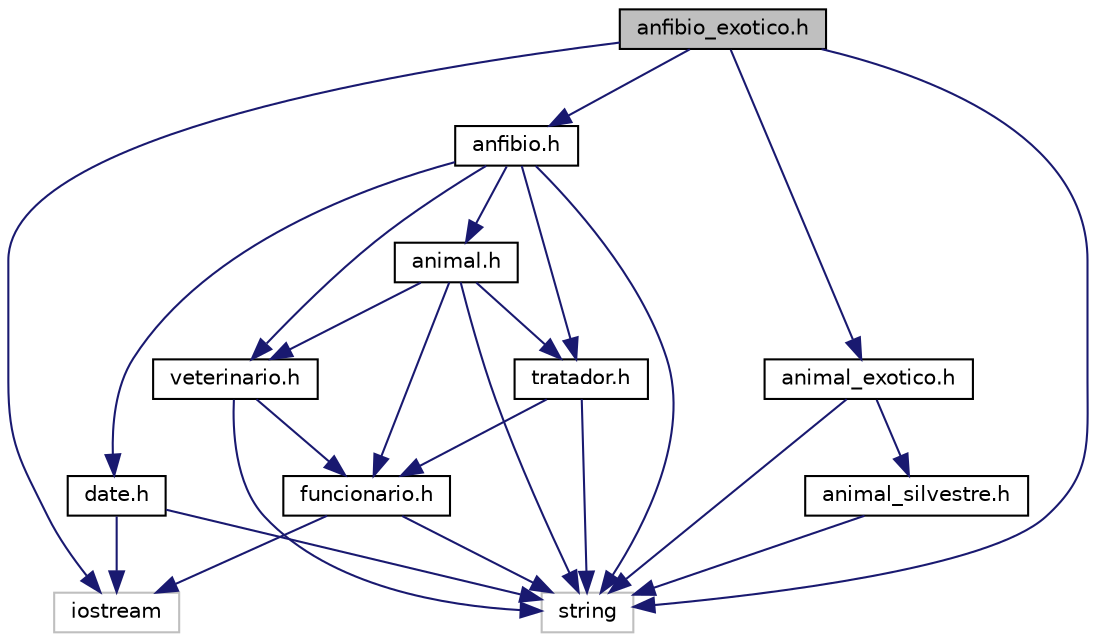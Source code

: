 digraph "anfibio_exotico.h"
{
  edge [fontname="Helvetica",fontsize="10",labelfontname="Helvetica",labelfontsize="10"];
  node [fontname="Helvetica",fontsize="10",shape=record];
  Node0 [label="anfibio_exotico.h",height=0.2,width=0.4,color="black", fillcolor="grey75", style="filled", fontcolor="black"];
  Node0 -> Node1 [color="midnightblue",fontsize="10",style="solid"];
  Node1 [label="iostream",height=0.2,width=0.4,color="grey75", fillcolor="white", style="filled"];
  Node0 -> Node2 [color="midnightblue",fontsize="10",style="solid"];
  Node2 [label="string",height=0.2,width=0.4,color="grey75", fillcolor="white", style="filled"];
  Node0 -> Node3 [color="midnightblue",fontsize="10",style="solid"];
  Node3 [label="anfibio.h",height=0.2,width=0.4,color="black", fillcolor="white", style="filled",URL="$anfibio_8h.html",tooltip="Estrutura de dados da classe de Anfíbio. "];
  Node3 -> Node2 [color="midnightblue",fontsize="10",style="solid"];
  Node3 -> Node4 [color="midnightblue",fontsize="10",style="solid"];
  Node4 [label="animal.h",height=0.2,width=0.4,color="black", fillcolor="white", style="filled",URL="$animal_8h.html",tooltip="Estrutura de dados da classe de Animal. "];
  Node4 -> Node2 [color="midnightblue",fontsize="10",style="solid"];
  Node4 -> Node5 [color="midnightblue",fontsize="10",style="solid"];
  Node5 [label="funcionario.h",height=0.2,width=0.4,color="black", fillcolor="white", style="filled",URL="$funcionario_8h.html",tooltip="Estrutura de dados da classe de Funcionário. "];
  Node5 -> Node2 [color="midnightblue",fontsize="10",style="solid"];
  Node5 -> Node1 [color="midnightblue",fontsize="10",style="solid"];
  Node4 -> Node6 [color="midnightblue",fontsize="10",style="solid"];
  Node6 [label="veterinario.h",height=0.2,width=0.4,color="black", fillcolor="white", style="filled",URL="$veterinario_8h.html",tooltip="Estrutura de dados da classe de Veterinário. "];
  Node6 -> Node2 [color="midnightblue",fontsize="10",style="solid"];
  Node6 -> Node5 [color="midnightblue",fontsize="10",style="solid"];
  Node4 -> Node7 [color="midnightblue",fontsize="10",style="solid"];
  Node7 [label="tratador.h",height=0.2,width=0.4,color="black", fillcolor="white", style="filled",URL="$tratador_8h.html",tooltip="Estrutura de dados da classe de Tratador. "];
  Node7 -> Node2 [color="midnightblue",fontsize="10",style="solid"];
  Node7 -> Node5 [color="midnightblue",fontsize="10",style="solid"];
  Node3 -> Node6 [color="midnightblue",fontsize="10",style="solid"];
  Node3 -> Node7 [color="midnightblue",fontsize="10",style="solid"];
  Node3 -> Node8 [color="midnightblue",fontsize="10",style="solid"];
  Node8 [label="date.h",height=0.2,width=0.4,color="black", fillcolor="white", style="filled",URL="$date_8h.html",tooltip="Estrutura de dados da classe de date. "];
  Node8 -> Node1 [color="midnightblue",fontsize="10",style="solid"];
  Node8 -> Node2 [color="midnightblue",fontsize="10",style="solid"];
  Node0 -> Node9 [color="midnightblue",fontsize="10",style="solid"];
  Node9 [label="animal_exotico.h",height=0.2,width=0.4,color="black", fillcolor="white", style="filled",URL="$animal__exotico_8h.html",tooltip="Estrutura de dados da classe de Animal Exótico. "];
  Node9 -> Node2 [color="midnightblue",fontsize="10",style="solid"];
  Node9 -> Node10 [color="midnightblue",fontsize="10",style="solid"];
  Node10 [label="animal_silvestre.h",height=0.2,width=0.4,color="black", fillcolor="white", style="filled",URL="$animal__silvestre_8h.html",tooltip="Estrutura de dados da classe de Animal Silvestre. "];
  Node10 -> Node2 [color="midnightblue",fontsize="10",style="solid"];
}
